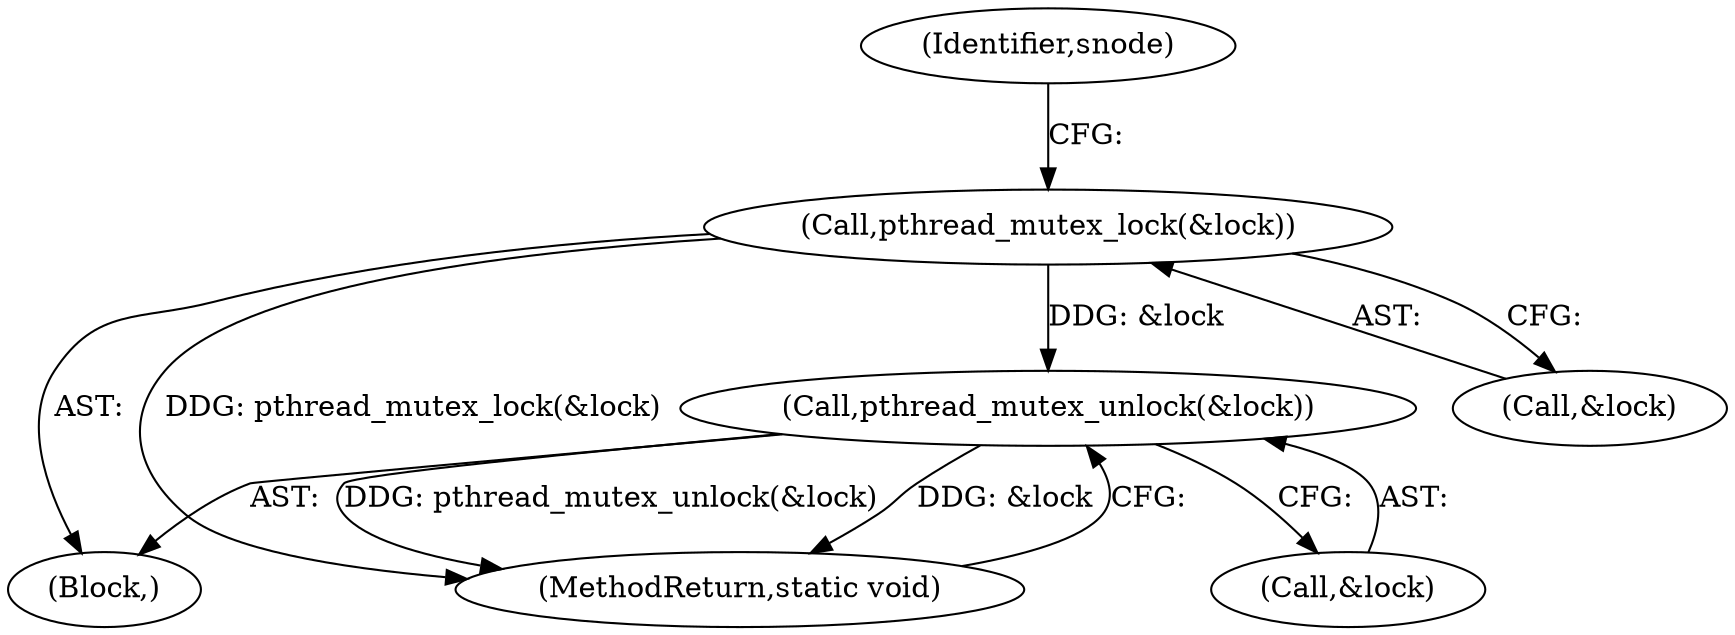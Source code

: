 digraph "0_Android_d77f1999ecece56c1cbb333f4ddc26f0b5bac2c5_2@API" {
"1000124" [label="(Call,pthread_mutex_lock(&lock))"];
"1000214" [label="(Call,pthread_mutex_unlock(&lock))"];
"1000214" [label="(Call,pthread_mutex_unlock(&lock))"];
"1000215" [label="(Call,&lock)"];
"1000130" [label="(Identifier,snode)"];
"1000125" [label="(Call,&lock)"];
"1000124" [label="(Call,pthread_mutex_lock(&lock))"];
"1000102" [label="(Block,)"];
"1000217" [label="(MethodReturn,static void)"];
"1000124" -> "1000102"  [label="AST: "];
"1000124" -> "1000125"  [label="CFG: "];
"1000125" -> "1000124"  [label="AST: "];
"1000130" -> "1000124"  [label="CFG: "];
"1000124" -> "1000217"  [label="DDG: pthread_mutex_lock(&lock)"];
"1000124" -> "1000214"  [label="DDG: &lock"];
"1000214" -> "1000102"  [label="AST: "];
"1000214" -> "1000215"  [label="CFG: "];
"1000215" -> "1000214"  [label="AST: "];
"1000217" -> "1000214"  [label="CFG: "];
"1000214" -> "1000217"  [label="DDG: pthread_mutex_unlock(&lock)"];
"1000214" -> "1000217"  [label="DDG: &lock"];
}
